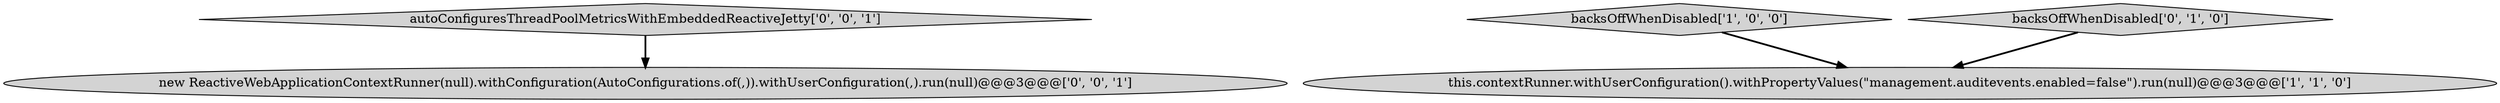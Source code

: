 digraph {
3 [style = filled, label = "new ReactiveWebApplicationContextRunner(null).withConfiguration(AutoConfigurations.of(,)).withUserConfiguration(,).run(null)@@@3@@@['0', '0', '1']", fillcolor = lightgray, shape = ellipse image = "AAA0AAABBB3BBB"];
1 [style = filled, label = "this.contextRunner.withUserConfiguration().withPropertyValues(\"management.auditevents.enabled=false\").run(null)@@@3@@@['1', '1', '0']", fillcolor = lightgray, shape = ellipse image = "AAA0AAABBB1BBB"];
0 [style = filled, label = "backsOffWhenDisabled['1', '0', '0']", fillcolor = lightgray, shape = diamond image = "AAA0AAABBB1BBB"];
2 [style = filled, label = "backsOffWhenDisabled['0', '1', '0']", fillcolor = lightgray, shape = diamond image = "AAA0AAABBB2BBB"];
4 [style = filled, label = "autoConfiguresThreadPoolMetricsWithEmbeddedReactiveJetty['0', '0', '1']", fillcolor = lightgray, shape = diamond image = "AAA0AAABBB3BBB"];
4->3 [style = bold, label=""];
0->1 [style = bold, label=""];
2->1 [style = bold, label=""];
}
